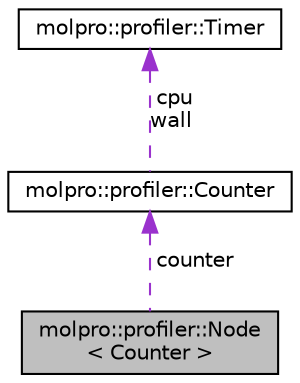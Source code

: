 digraph "molpro::profiler::Node&lt; Counter &gt;"
{
 // LATEX_PDF_SIZE
  edge [fontname="Helvetica",fontsize="10",labelfontname="Helvetica",labelfontsize="10"];
  node [fontname="Helvetica",fontsize="10",shape=record];
  Node1 [label="molpro::profiler::Node\l\< Counter \>",height=0.2,width=0.4,color="black", fillcolor="grey75", style="filled", fontcolor="black",tooltip="A node in a parameter tree storing a Counter object aliased by a name."];
  Node2 -> Node1 [dir="back",color="darkorchid3",fontsize="10",style="dashed",label=" counter" ,fontname="Helvetica"];
  Node2 [label="molpro::profiler::Counter",height=0.2,width=0.4,color="black", fillcolor="white", style="filled",URL="$classmolpro_1_1profiler_1_1Counter.html",tooltip="Resource counter used for storing operation count, call count, timing information."];
  Node3 -> Node2 [dir="back",color="darkorchid3",fontsize="10",style="dashed",label=" cpu\nwall" ,fontname="Helvetica"];
  Node3 [label="molpro::profiler::Timer",height=0.2,width=0.4,color="black", fillcolor="white", style="filled",URL="$classmolpro_1_1profiler_1_1Timer.html",tooltip="Measures cpu or wall time. Can be constructed as a dummy that is always stopped."];
}
